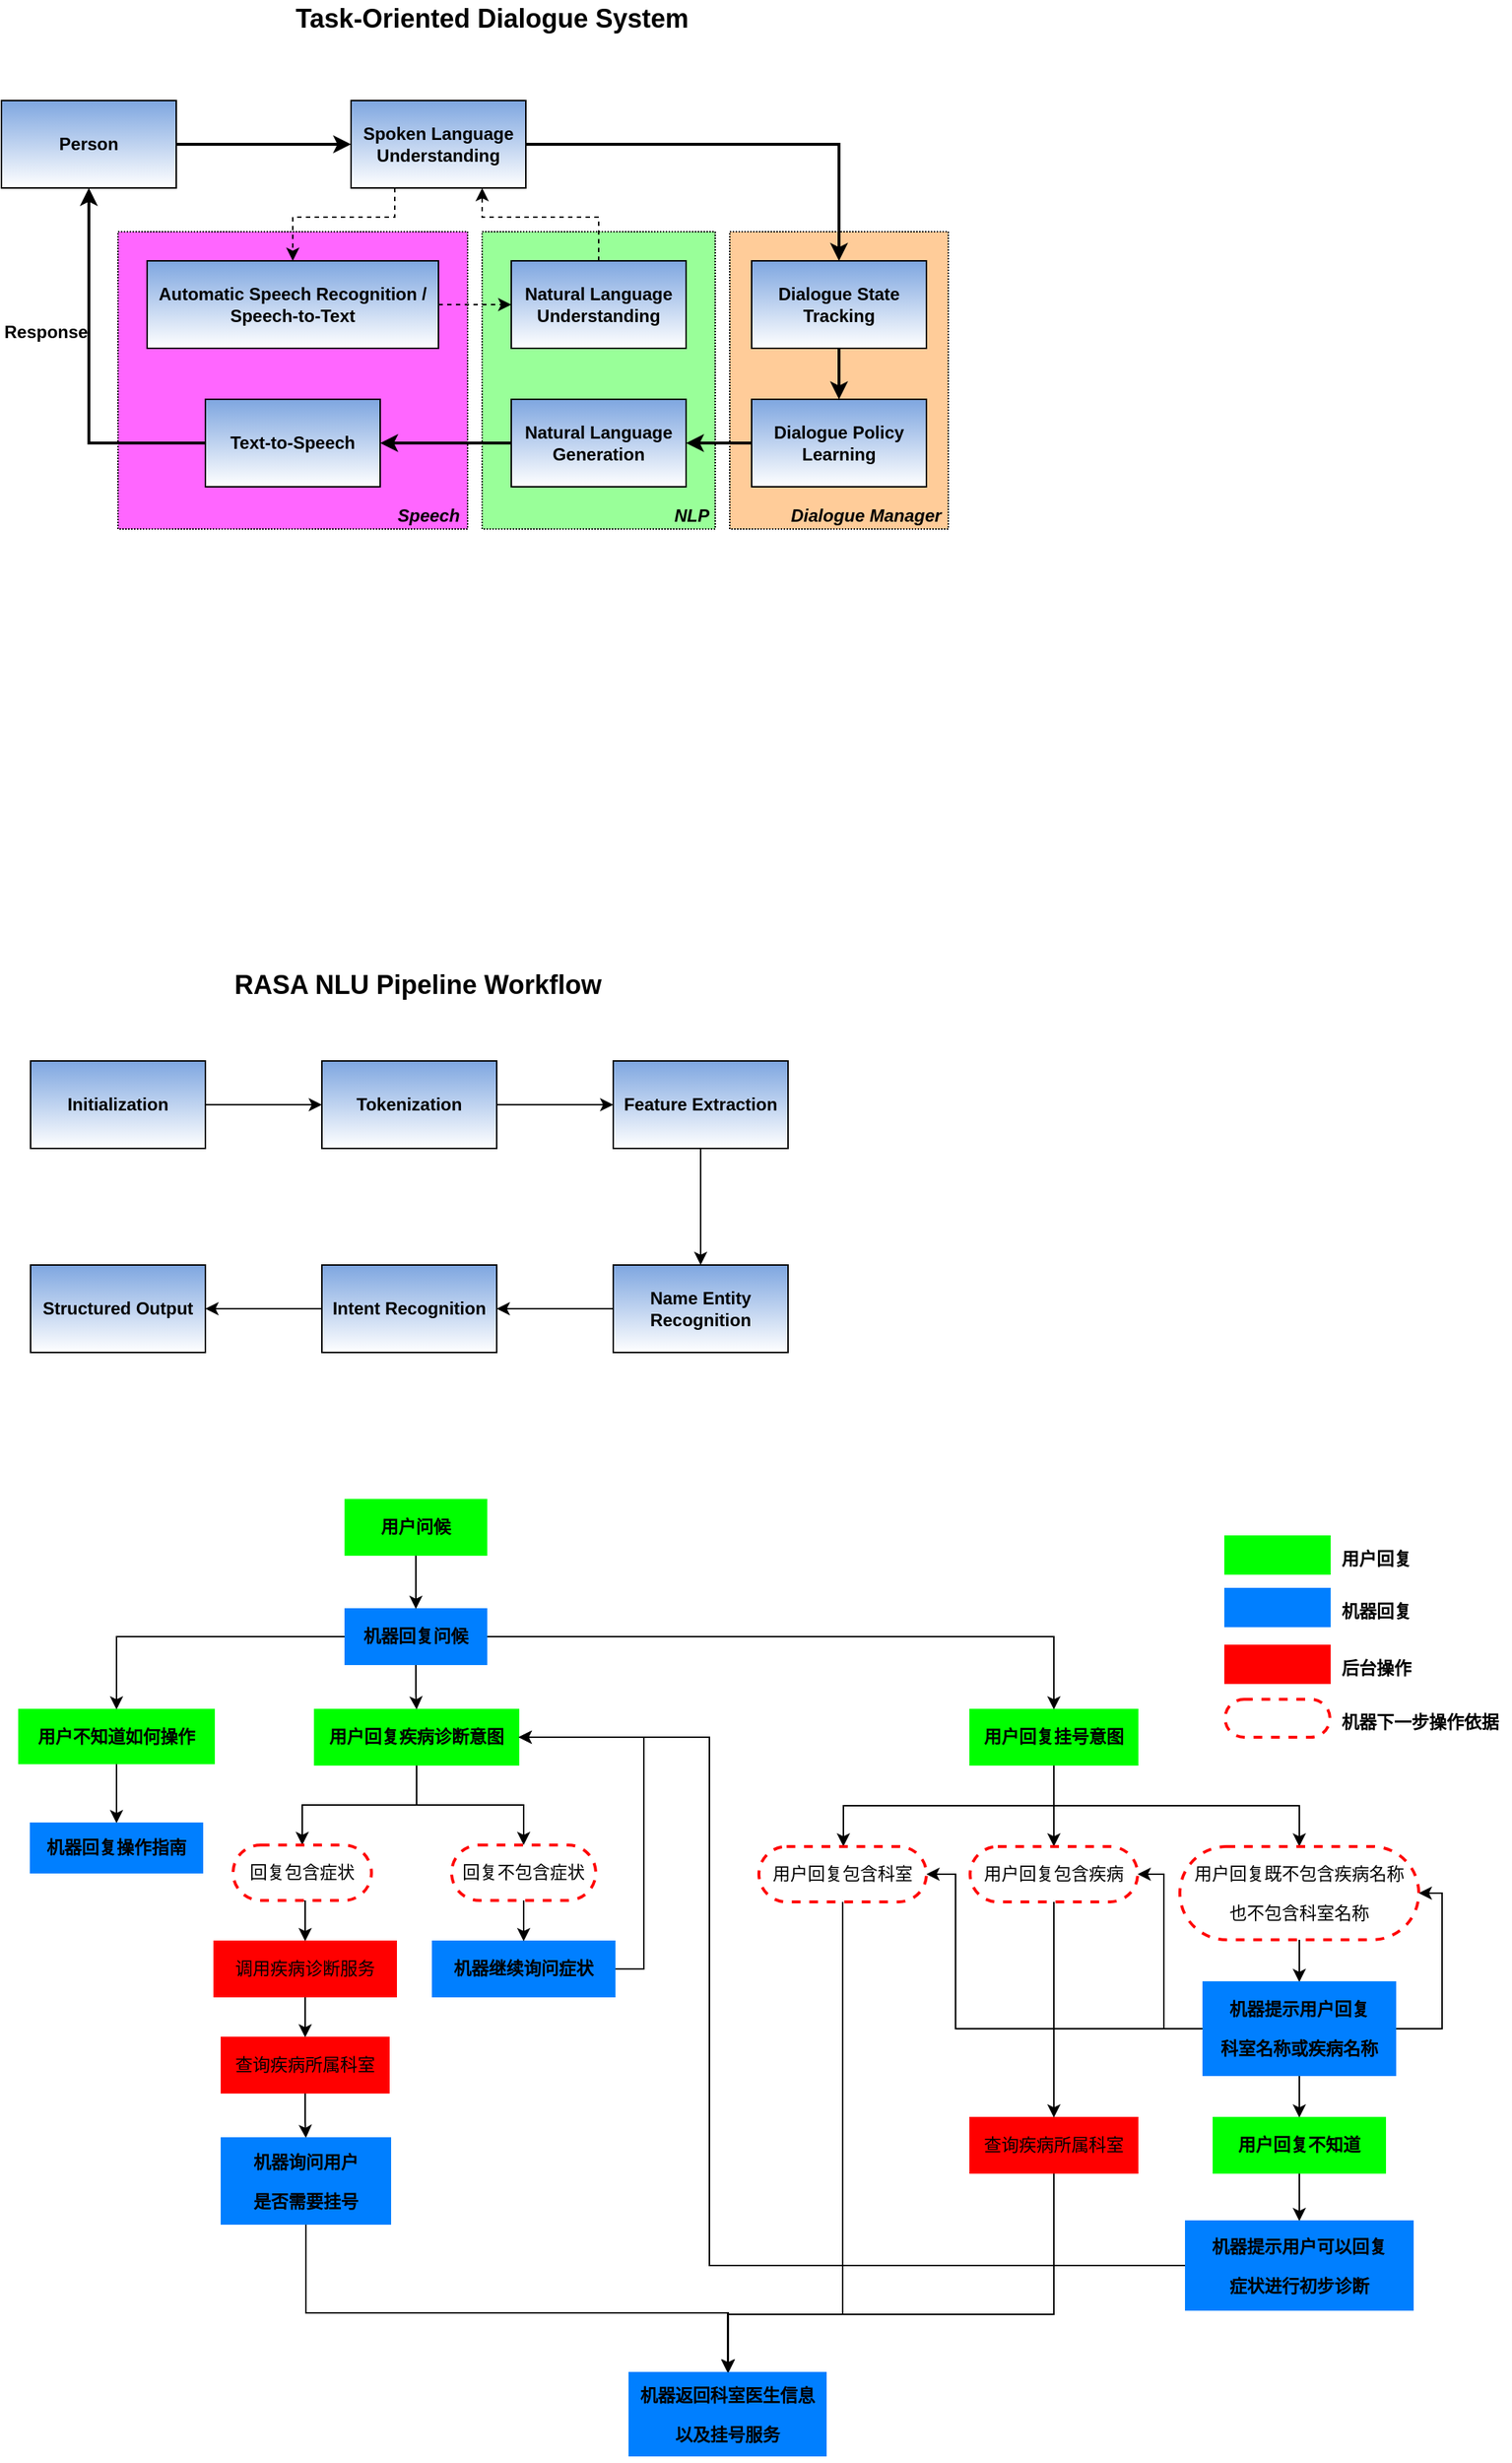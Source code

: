 <mxGraphModel dx="1215" dy="748" grid="0" gridSize="10" guides="1" tooltips="1" connect="1" arrows="1" fold="1" page="0" pageScale="1" pageWidth="1100" pageHeight="850" background="#ffffff"><root><mxCell id="0"/><mxCell id="1" parent="0"/><mxCell id="37" value="" style="rounded=0;whiteSpace=wrap;html=1;fillColor=#FFCC99;gradientColor=none;dashed=1;dashPattern=1 1;fontStyle=1" parent="1" vertex="1"><mxGeometry x="540" y="390" width="150" height="204" as="geometry"/></mxCell><mxCell id="34" value="" style="rounded=0;whiteSpace=wrap;html=1;fillColor=#99FF99;gradientColor=none;dashed=1;dashPattern=1 1;fontStyle=1" parent="1" vertex="1"><mxGeometry x="370" y="390" width="160" height="204" as="geometry"/></mxCell><mxCell id="32" value="" style="rounded=0;whiteSpace=wrap;html=1;fillColor=#FF66FF;gradientColor=none;dashed=1;dashPattern=1 1;fontStyle=1" parent="1" vertex="1"><mxGeometry x="120" y="390" width="240" height="204" as="geometry"/></mxCell><mxCell id="17" style="edgeStyle=orthogonalEdgeStyle;rounded=0;html=1;entryX=0;entryY=0.5;jettySize=auto;orthogonalLoop=1;fontStyle=1;targetPerimeterSpacing=1;strokeWidth=2;" parent="1" source="3" target="7" edge="1"><mxGeometry relative="1" as="geometry"/></mxCell><mxCell id="3" value="Person" style="rounded=0;whiteSpace=wrap;html=1;fillColor=#7EA6E0;gradientColor=#ffffff;fontStyle=1" parent="1" vertex="1"><mxGeometry x="40" y="300" width="120" height="60" as="geometry"/></mxCell><mxCell id="24" style="edgeStyle=orthogonalEdgeStyle;rounded=0;html=1;entryX=0;entryY=0.5;dashed=1;jettySize=auto;orthogonalLoop=1;fontStyle=1" parent="1" source="6" target="11" edge="1"><mxGeometry relative="1" as="geometry"/></mxCell><mxCell id="6" value="Automatic Speech Recognition / Speech-to-Text" style="rounded=0;whiteSpace=wrap;html=1;gradientColor=#ffffff;fillColor=#7EA6E0;fontStyle=1" parent="1" vertex="1"><mxGeometry x="140" y="410" width="200" height="60" as="geometry"/></mxCell><mxCell id="21" style="edgeStyle=orthogonalEdgeStyle;rounded=0;html=1;entryX=0.5;entryY=0;dashed=1;jettySize=auto;orthogonalLoop=1;fontStyle=1" parent="1" source="7" target="6" edge="1"><mxGeometry relative="1" as="geometry"><Array as="points"><mxPoint x="310" y="380"/><mxPoint x="240" y="380"/></Array></mxGeometry></mxCell><mxCell id="27" style="edgeStyle=orthogonalEdgeStyle;rounded=0;html=1;entryX=0.5;entryY=0;jettySize=auto;orthogonalLoop=1;fontStyle=1;targetPerimeterSpacing=1;strokeWidth=2;" parent="1" source="7" target="12" edge="1"><mxGeometry relative="1" as="geometry"/></mxCell><mxCell id="7" value="Spoken Language Understanding" style="rounded=0;whiteSpace=wrap;html=1;fillColor=#7EA6E0;gradientColor=#ffffff;fontStyle=1" parent="1" vertex="1"><mxGeometry x="280" y="300" width="120" height="60" as="geometry"/></mxCell><mxCell id="25" style="edgeStyle=orthogonalEdgeStyle;rounded=0;html=1;entryX=0.75;entryY=1;dashed=1;jettySize=auto;orthogonalLoop=1;fontStyle=1" parent="1" source="11" target="7" edge="1"><mxGeometry relative="1" as="geometry"><Array as="points"><mxPoint x="450" y="380"/><mxPoint x="370" y="380"/></Array></mxGeometry></mxCell><mxCell id="11" value="Natural Language Understanding" style="rounded=0;whiteSpace=wrap;html=1;gradientColor=#ffffff;fillColor=#7EA6E0;fontStyle=1" parent="1" vertex="1"><mxGeometry x="390" y="410" width="120" height="60" as="geometry"/></mxCell><mxCell id="28" style="edgeStyle=orthogonalEdgeStyle;rounded=0;html=1;entryX=0.5;entryY=0;jettySize=auto;orthogonalLoop=1;fontStyle=1;targetPerimeterSpacing=1;strokeWidth=2;" parent="1" source="12" target="13" edge="1"><mxGeometry relative="1" as="geometry"/></mxCell><mxCell id="12" value="Dialogue State Tracking" style="rounded=0;whiteSpace=wrap;html=1;gradientColor=#ffffff;fillColor=#7EA6E0;fontStyle=1" parent="1" vertex="1"><mxGeometry x="555" y="410" width="120" height="60" as="geometry"/></mxCell><mxCell id="39" style="edgeStyle=orthogonalEdgeStyle;rounded=0;html=1;entryX=1;entryY=0.5;jettySize=auto;orthogonalLoop=1;targetPerimeterSpacing=1;strokeWidth=2;" parent="1" source="13" target="14" edge="1"><mxGeometry relative="1" as="geometry"/></mxCell><mxCell id="13" value="Dialogue Policy Learning" style="rounded=0;whiteSpace=wrap;html=1;gradientColor=#ffffff;fillColor=#7EA6E0;fontStyle=1" parent="1" vertex="1"><mxGeometry x="555" y="505" width="120" height="60" as="geometry"/></mxCell><mxCell id="30" style="edgeStyle=orthogonalEdgeStyle;rounded=0;html=1;entryX=1;entryY=0.5;jettySize=auto;orthogonalLoop=1;fontStyle=1;targetPerimeterSpacing=1;strokeWidth=2;" parent="1" source="14" target="20" edge="1"><mxGeometry relative="1" as="geometry"/></mxCell><mxCell id="14" value="Natural Language Generation" style="rounded=0;whiteSpace=wrap;html=1;gradientColor=#ffffff;fillColor=#7EA6E0;fontStyle=1" parent="1" vertex="1"><mxGeometry x="390" y="505" width="120" height="60" as="geometry"/></mxCell><mxCell id="31" style="edgeStyle=orthogonalEdgeStyle;rounded=0;html=1;entryX=0.5;entryY=1;jettySize=auto;orthogonalLoop=1;fontStyle=1;targetPerimeterSpacing=1;strokeWidth=2;" parent="1" source="20" target="3" edge="1"><mxGeometry relative="1" as="geometry"/></mxCell><mxCell id="20" value="Text-to-Speech" style="rounded=0;whiteSpace=wrap;html=1;gradientColor=#ffffff;fillColor=#7EA6E0;fontStyle=1" parent="1" vertex="1"><mxGeometry x="180" y="505" width="120" height="60" as="geometry"/></mxCell><mxCell id="33" value="&lt;b&gt;&lt;i&gt;Speech&lt;/i&gt;&lt;/b&gt;" style="text;html=1;resizable=0;points=[];autosize=1;align=left;verticalAlign=top;spacingTop=-4;" parent="1" vertex="1"><mxGeometry x="310" y="575" width="60" height="20" as="geometry"/></mxCell><mxCell id="35" value="&lt;b&gt;&lt;i&gt;NLP&amp;nbsp;&lt;/i&gt;&lt;/b&gt;" style="text;html=1;resizable=0;points=[];autosize=1;align=left;verticalAlign=top;spacingTop=-4;" parent="1" vertex="1"><mxGeometry x="500" y="575" width="40" height="20" as="geometry"/></mxCell><mxCell id="38" value="&lt;span&gt;&lt;b&gt;&lt;i&gt;Dialogue Manager&lt;/i&gt;&lt;/b&gt;&lt;/span&gt;&lt;br&gt;" style="text;html=1;resizable=0;points=[];autosize=1;align=left;verticalAlign=top;spacingTop=-4;" parent="1" vertex="1"><mxGeometry x="580" y="575" width="120" height="20" as="geometry"/></mxCell><mxCell id="40" value="Response" style="text;html=1;resizable=0;points=[];autosize=1;align=left;verticalAlign=top;spacingTop=-4;fontStyle=1" parent="1" vertex="1"><mxGeometry x="40" y="449" width="64" height="14" as="geometry"/></mxCell><mxCell id="44" value="&lt;b&gt;&lt;font style=&quot;font-size: 18px&quot;&gt;Task-Oriented Dialogue System&lt;/font&gt;&lt;/b&gt;" style="text;html=1;resizable=0;points=[];autosize=1;align=left;verticalAlign=top;spacingTop=-4;fontStyle=0" parent="1" vertex="1"><mxGeometry x="240" y="231" width="280" height="16" as="geometry"/></mxCell><mxCell id="47" value="" style="edgeStyle=orthogonalEdgeStyle;rounded=0;html=1;jettySize=auto;orthogonalLoop=1;" parent="1" source="45" target="46" edge="1"><mxGeometry relative="1" as="geometry"/></mxCell><mxCell id="45" value="Initialization" style="rounded=0;whiteSpace=wrap;html=1;fillColor=#7EA6E0;gradientColor=#ffffff;fontStyle=1" parent="1" vertex="1"><mxGeometry x="60" y="959" width="120" height="60" as="geometry"/></mxCell><mxCell id="49" value="" style="edgeStyle=orthogonalEdgeStyle;rounded=0;html=1;jettySize=auto;orthogonalLoop=1;" parent="1" source="46" target="48" edge="1"><mxGeometry relative="1" as="geometry"/></mxCell><mxCell id="46" value="Tokenization" style="rounded=0;whiteSpace=wrap;html=1;fillColor=#7EA6E0;gradientColor=#ffffff;fontStyle=1" parent="1" vertex="1"><mxGeometry x="260" y="959" width="120" height="60" as="geometry"/></mxCell><mxCell id="51" value="" style="edgeStyle=orthogonalEdgeStyle;rounded=0;html=1;jettySize=auto;orthogonalLoop=1;" parent="1" source="48" target="50" edge="1"><mxGeometry relative="1" as="geometry"/></mxCell><mxCell id="48" value="Feature Extraction" style="rounded=0;whiteSpace=wrap;html=1;fillColor=#7EA6E0;gradientColor=#ffffff;fontStyle=1" parent="1" vertex="1"><mxGeometry x="460" y="959" width="120" height="60" as="geometry"/></mxCell><mxCell id="53" value="" style="edgeStyle=orthogonalEdgeStyle;rounded=0;html=1;jettySize=auto;orthogonalLoop=1;" parent="1" source="50" target="52" edge="1"><mxGeometry relative="1" as="geometry"/></mxCell><mxCell id="50" value="Name Entity Recognition" style="rounded=0;whiteSpace=wrap;html=1;fillColor=#7EA6E0;gradientColor=#ffffff;fontStyle=1" parent="1" vertex="1"><mxGeometry x="460" y="1099" width="120" height="60" as="geometry"/></mxCell><mxCell id="55" value="" style="edgeStyle=orthogonalEdgeStyle;rounded=0;html=1;jettySize=auto;orthogonalLoop=1;" parent="1" source="52" target="54" edge="1"><mxGeometry relative="1" as="geometry"/></mxCell><mxCell id="52" value="Intent Recognition" style="rounded=0;whiteSpace=wrap;html=1;fillColor=#7EA6E0;gradientColor=#ffffff;fontStyle=1" parent="1" vertex="1"><mxGeometry x="260" y="1099" width="120" height="60" as="geometry"/></mxCell><mxCell id="54" value="Structured Output" style="rounded=0;whiteSpace=wrap;html=1;fillColor=#7EA6E0;gradientColor=#ffffff;fontStyle=1" parent="1" vertex="1"><mxGeometry x="60" y="1099" width="120" height="60" as="geometry"/></mxCell><mxCell id="56" value="&lt;span style=&quot;font-size: 18px&quot;&gt;&lt;b&gt;RASA NLU Pipeline Workflow&lt;/b&gt;&lt;/span&gt;" style="text;html=1;resizable=0;points=[];autosize=1;align=left;verticalAlign=top;spacingTop=-4;fontStyle=0" parent="1" vertex="1"><mxGeometry x="198" y="894" width="262" height="16" as="geometry"/></mxCell><mxCell id="75" value="" style="edgeStyle=orthogonalEdgeStyle;rounded=0;html=1;jettySize=auto;orthogonalLoop=1;" edge="1" parent="1" source="61" target="74"><mxGeometry relative="1" as="geometry"/></mxCell><mxCell id="80" value="" style="edgeStyle=orthogonalEdgeStyle;rounded=0;html=1;jettySize=auto;orthogonalLoop=1;" edge="1" parent="1" source="61" target="79"><mxGeometry relative="1" as="geometry"/></mxCell><mxCell id="88" value="" style="edgeStyle=orthogonalEdgeStyle;rounded=0;html=1;jettySize=auto;orthogonalLoop=1;" edge="1" parent="1" source="61" target="87"><mxGeometry relative="1" as="geometry"/></mxCell><mxCell id="61" value="&lt;pre&gt;机器回复问候&lt;/pre&gt;" style="rounded=0;whiteSpace=wrap;html=1;strokeColor=#007FFF;fillColor=#007FFF;fontStyle=1;fontSize=12;" vertex="1" parent="1"><mxGeometry x="276" y="1335" width="97" height="38" as="geometry"/></mxCell><mxCell id="90" value="" style="edgeStyle=orthogonalEdgeStyle;rounded=0;html=1;jettySize=auto;orthogonalLoop=1;" edge="1" parent="1" source="87" target="89"><mxGeometry relative="1" as="geometry"/></mxCell><mxCell id="87" value="&lt;pre&gt;用户不知道如何操作&lt;/pre&gt;" style="rounded=0;whiteSpace=wrap;html=1;strokeColor=#00FF00;fontStyle=1;fillColor=#00FF00;" vertex="1" parent="1"><mxGeometry x="52" y="1404" width="134" height="37" as="geometry"/></mxCell><mxCell id="89" value="&lt;pre&gt;机器回复操作指南&lt;/pre&gt;" style="rounded=0;whiteSpace=wrap;html=1;strokeColor=#007FFF;fillColor=#007FFF;fontStyle=1;fontSize=12;" vertex="1" parent="1"><mxGeometry x="60" y="1482" width="118" height="34" as="geometry"/></mxCell><mxCell id="98" value="" style="edgeStyle=orthogonalEdgeStyle;rounded=0;html=1;jettySize=auto;orthogonalLoop=1;exitX=0.5;exitY=1;" edge="1" parent="1" source="79" target="97"><mxGeometry relative="1" as="geometry"><Array as="points"><mxPoint x="763" y="1470"/><mxPoint x="618" y="1470"/></Array></mxGeometry></mxCell><mxCell id="103" style="edgeStyle=orthogonalEdgeStyle;rounded=0;html=1;jettySize=auto;orthogonalLoop=1;" edge="1" parent="1" source="79" target="99"><mxGeometry relative="1" as="geometry"/></mxCell><mxCell id="104" style="edgeStyle=orthogonalEdgeStyle;rounded=0;html=1;jettySize=auto;orthogonalLoop=1;exitX=0.5;exitY=1;" edge="1" parent="1" source="79" target="101"><mxGeometry relative="1" as="geometry"><Array as="points"><mxPoint x="763" y="1470"/><mxPoint x="931" y="1470"/></Array></mxGeometry></mxCell><mxCell id="79" value="&lt;pre&gt;用户回复挂号意图&lt;/pre&gt;" style="rounded=0;whiteSpace=wrap;html=1;strokeColor=#00FF00;fontStyle=1;fillColor=#00FF00;" vertex="1" parent="1"><mxGeometry x="705" y="1404" width="115" height="38" as="geometry"/></mxCell><mxCell id="147" style="edgeStyle=orthogonalEdgeStyle;rounded=0;html=1;entryX=0.5;entryY=0;jettySize=auto;orthogonalLoop=1;" edge="1" parent="1" source="97" target="140"><mxGeometry relative="1" as="geometry"><Array as="points"><mxPoint x="618" y="1819"/><mxPoint x="538" y="1819"/></Array></mxGeometry></mxCell><mxCell id="97" value="&lt;pre&gt;&lt;span&gt;用户回复包含科室&lt;/span&gt;&lt;/pre&gt;" style="rounded=1;whiteSpace=wrap;html=1;comic=0;glass=0;shadow=0;arcSize=50;dashed=1;strokeColor=#FF0000;strokeWidth=2;" vertex="1" parent="1"><mxGeometry x="560" y="1498" width="115" height="38" as="geometry"/></mxCell><mxCell id="144" style="edgeStyle=orthogonalEdgeStyle;rounded=0;html=1;jettySize=auto;orthogonalLoop=1;" edge="1" parent="1" source="105" target="140"><mxGeometry relative="1" as="geometry"><Array as="points"><mxPoint x="763" y="1819"/><mxPoint x="539" y="1819"/></Array></mxGeometry></mxCell><mxCell id="105" value="&lt;pre&gt;查询疾病所属科室&lt;/pre&gt;" style="rounded=0;whiteSpace=wrap;html=1;strokeColor=#FF0000;fillColor=#FF0000;" vertex="1" parent="1"><mxGeometry x="705" y="1684" width="115" height="38" as="geometry"/></mxCell><mxCell id="134" style="edgeStyle=orthogonalEdgeStyle;rounded=0;html=1;exitX=0.5;exitY=1;entryX=0.5;entryY=0;jettySize=auto;orthogonalLoop=1;" edge="1" parent="1" source="99" target="105"><mxGeometry relative="1" as="geometry"/></mxCell><mxCell id="99" value="&lt;pre&gt;&lt;pre&gt;用户回复包含疾病&lt;/pre&gt;&lt;/pre&gt;" style="rounded=1;whiteSpace=wrap;html=1;arcSize=50;dashed=1;strokeColor=#FF0000;strokeWidth=2;" vertex="1" parent="1"><mxGeometry x="705" y="1498" width="115" height="38" as="geometry"/></mxCell><mxCell id="140" value="&lt;pre&gt;机器返回科室医生信息&lt;/pre&gt;&lt;pre&gt;以及挂号服务&lt;/pre&gt;" style="rounded=0;whiteSpace=wrap;html=1;strokeColor=#007FFF;fillColor=#007FFF;fontStyle=1;fontSize=12;" vertex="1" parent="1"><mxGeometry x="471" y="1859" width="135" height="57" as="geometry"/></mxCell><mxCell id="125" style="edgeStyle=orthogonalEdgeStyle;rounded=0;html=1;exitX=0.5;exitY=1;entryX=0.5;entryY=0;jettySize=auto;orthogonalLoop=1;" edge="1" parent="1" source="101" target="121"><mxGeometry relative="1" as="geometry"/></mxCell><mxCell id="101" value="&lt;pre&gt;用户回复既不包含疾病名称&lt;/pre&gt;&lt;pre&gt;也不包含科室名称&lt;/pre&gt;" style="rounded=1;whiteSpace=wrap;html=1;arcSize=50;dashed=1;strokeColor=#FF0000;strokeWidth=2;" vertex="1" parent="1"><mxGeometry x="849" y="1498" width="164" height="64" as="geometry"/></mxCell><mxCell id="78" style="edgeStyle=orthogonalEdgeStyle;rounded=0;html=1;exitX=0.5;exitY=1;entryX=0.5;entryY=0;jettySize=auto;orthogonalLoop=1;" edge="1" parent="1" source="76" target="61"><mxGeometry relative="1" as="geometry"/></mxCell><mxCell id="76" value="&lt;pre&gt;用户问候&lt;/pre&gt;" style="rounded=0;whiteSpace=wrap;html=1;strokeColor=#00FF00;fontStyle=1;fillColor=#00FF00;" vertex="1" parent="1"><mxGeometry x="276" y="1260" width="97" height="38" as="geometry"/></mxCell><mxCell id="92" value="" style="edgeStyle=orthogonalEdgeStyle;rounded=0;html=1;jettySize=auto;orthogonalLoop=1;" edge="1" parent="1" source="74" target="91"><mxGeometry relative="1" as="geometry"/></mxCell><mxCell id="95" style="edgeStyle=orthogonalEdgeStyle;rounded=0;html=1;entryX=0.5;entryY=0;jettySize=auto;orthogonalLoop=1;" edge="1" parent="1" source="74" target="93"><mxGeometry relative="1" as="geometry"/></mxCell><mxCell id="74" value="&lt;pre&gt;用户回复疾病诊断意图&lt;/pre&gt;" style="rounded=0;whiteSpace=wrap;html=1;strokeColor=#00FF00;fontStyle=1;fillColor=#00FF00;" vertex="1" parent="1"><mxGeometry x="255" y="1404" width="140" height="38" as="geometry"/></mxCell><mxCell id="115" style="edgeStyle=orthogonalEdgeStyle;rounded=0;html=1;exitX=0.5;exitY=1;entryX=0.5;entryY=0;jettySize=auto;orthogonalLoop=1;" edge="1" parent="1" source="91" target="109"><mxGeometry relative="1" as="geometry"/></mxCell><mxCell id="91" value="&lt;pre&gt;回复包含症状&lt;/pre&gt;" style="rounded=1;whiteSpace=wrap;html=1;arcSize=50;shadow=0;comic=0;glass=0;dashed=1;strokeColor=#FF0000;strokeWidth=2;" vertex="1" parent="1"><mxGeometry x="199" y="1497" width="95" height="38" as="geometry"/></mxCell><mxCell id="120" style="edgeStyle=orthogonalEdgeStyle;rounded=0;html=1;exitX=0.5;exitY=1;entryX=0.5;entryY=0;jettySize=auto;orthogonalLoop=1;" edge="1" parent="1" source="109" target="119"><mxGeometry relative="1" as="geometry"/></mxCell><mxCell id="109" value="&lt;pre&gt;调用疾病诊断服务&lt;/pre&gt;" style="rounded=0;whiteSpace=wrap;html=1;arcSize=50;shadow=0;comic=0;glass=0;strokeColor=#FF0000;fillColor=#FF0000;" vertex="1" parent="1"><mxGeometry x="186" y="1563" width="125" height="38" as="geometry"/></mxCell><mxCell id="116" style="edgeStyle=orthogonalEdgeStyle;rounded=0;html=1;exitX=1;exitY=0.5;entryX=1;entryY=0.5;jettySize=auto;orthogonalLoop=1;" edge="1" parent="1" source="111" target="74"><mxGeometry relative="1" as="geometry"/></mxCell><mxCell id="111" value="&lt;pre&gt;机器继续询问症状&lt;/pre&gt;" style="rounded=0;whiteSpace=wrap;html=1;arcSize=50;shadow=0;comic=0;glass=0;strokeColor=#007FFF;fillColor=#007FFF;fontStyle=1;fontSize=12;" vertex="1" parent="1"><mxGeometry x="336" y="1563" width="125" height="38" as="geometry"/></mxCell><mxCell id="114" style="edgeStyle=orthogonalEdgeStyle;rounded=0;html=1;exitX=0.5;exitY=1;entryX=0.5;entryY=0;jettySize=auto;orthogonalLoop=1;" edge="1" parent="1" source="93" target="111"><mxGeometry relative="1" as="geometry"/></mxCell><mxCell id="93" value="&lt;pre&gt;回复不包含症状&lt;/pre&gt;" style="rounded=1;whiteSpace=wrap;html=1;arcSize=50;dashed=1;strokeColor=#FF0000;strokeWidth=2;" vertex="1" parent="1"><mxGeometry x="349" y="1497" width="99" height="38" as="geometry"/></mxCell><mxCell id="143" value="" style="edgeStyle=orthogonalEdgeStyle;rounded=0;html=1;jettySize=auto;orthogonalLoop=1;" edge="1" parent="1" source="119"><mxGeometry relative="1" as="geometry"><mxPoint x="249" y="1698" as="targetPoint"/><Array as="points"><mxPoint x="248" y="1687"/><mxPoint x="249" y="1687"/></Array></mxGeometry></mxCell><mxCell id="119" value="&lt;pre&gt;查询疾病所属科室&lt;/pre&gt;" style="rounded=0;whiteSpace=wrap;html=1;strokeColor=#FF0000;fillColor=#FF0000;" vertex="1" parent="1"><mxGeometry x="191" y="1629" width="115" height="38" as="geometry"/></mxCell><mxCell id="145" style="edgeStyle=orthogonalEdgeStyle;rounded=0;html=1;jettySize=auto;orthogonalLoop=1;" edge="1" parent="1" source="142" target="140"><mxGeometry relative="1" as="geometry"><mxPoint x="422" y="1884" as="targetPoint"/><Array as="points"><mxPoint x="249" y="1818"/><mxPoint x="539" y="1818"/></Array></mxGeometry></mxCell><mxCell id="142" value="&lt;pre&gt;机器询问用户&lt;/pre&gt;&lt;pre&gt;是否需要挂号&lt;/pre&gt;" style="rounded=0;whiteSpace=wrap;html=1;strokeColor=#007FFF;fillColor=#007FFF;fontStyle=1;fontSize=12;" vertex="1" parent="1"><mxGeometry x="191" y="1698" width="116" height="59" as="geometry"/></mxCell><mxCell id="127" value="" style="edgeStyle=orthogonalEdgeStyle;rounded=0;html=1;jettySize=auto;orthogonalLoop=1;" edge="1" parent="1" source="121" target="126"><mxGeometry relative="1" as="geometry"/></mxCell><mxCell id="130" style="edgeStyle=orthogonalEdgeStyle;rounded=0;html=1;entryX=1;entryY=0.5;jettySize=auto;orthogonalLoop=1;" edge="1" parent="1" source="121" target="99"><mxGeometry relative="1" as="geometry"><Array as="points"><mxPoint x="838" y="1623"/><mxPoint x="838" y="1517"/></Array></mxGeometry></mxCell><mxCell id="131" style="edgeStyle=orthogonalEdgeStyle;rounded=0;html=1;entryX=1;entryY=0.5;jettySize=auto;orthogonalLoop=1;" edge="1" parent="1" source="121" target="97"><mxGeometry relative="1" as="geometry"><Array as="points"><mxPoint x="695" y="1623"/><mxPoint x="695" y="1517"/></Array></mxGeometry></mxCell><mxCell id="133" style="edgeStyle=orthogonalEdgeStyle;rounded=0;html=1;entryX=1;entryY=0.5;jettySize=auto;orthogonalLoop=1;exitX=1;exitY=0.5;" edge="1" parent="1" source="121" target="101"><mxGeometry relative="1" as="geometry"><Array as="points"><mxPoint x="1029" y="1623"/><mxPoint x="1029" y="1530"/></Array></mxGeometry></mxCell><mxCell id="121" value="&lt;pre&gt;机器提示用户回复&lt;/pre&gt;&lt;pre&gt;科室名称或疾病名称&lt;/pre&gt;" style="rounded=0;whiteSpace=wrap;html=1;strokeColor=#007FFF;fillColor=#007FFF;fontStyle=1;fontSize=12;" vertex="1" parent="1"><mxGeometry x="865" y="1591" width="132" height="64" as="geometry"/></mxCell><mxCell id="136" value="" style="edgeStyle=orthogonalEdgeStyle;rounded=0;html=1;jettySize=auto;orthogonalLoop=1;" edge="1" parent="1" source="126" target="135"><mxGeometry relative="1" as="geometry"/></mxCell><mxCell id="126" value="&lt;pre&gt;用户回复不知道&lt;/pre&gt;" style="rounded=0;whiteSpace=wrap;html=1;strokeColor=#00FF00;fontStyle=1;fillColor=#00FF00;" vertex="1" parent="1"><mxGeometry x="872" y="1684" width="118" height="38" as="geometry"/></mxCell><mxCell id="137" style="edgeStyle=orthogonalEdgeStyle;rounded=0;html=1;entryX=1;entryY=0.5;jettySize=auto;orthogonalLoop=1;" edge="1" parent="1" source="135" target="74"><mxGeometry relative="1" as="geometry"><Array as="points"><mxPoint x="526" y="1786"/><mxPoint x="526" y="1423"/></Array></mxGeometry></mxCell><mxCell id="135" value="&lt;pre&gt;机器提示用户可以回复&lt;/pre&gt;&lt;pre&gt;症状进行初步诊断&lt;/pre&gt;" style="rounded=0;whiteSpace=wrap;html=1;strokeColor=#007FFF;fillColor=#007FFF;fontStyle=1;fontSize=12;" vertex="1" parent="1"><mxGeometry x="853" y="1755" width="156" height="61" as="geometry"/></mxCell><mxCell id="148" value="&lt;pre&gt;&lt;br&gt;&lt;/pre&gt;" style="rounded=0;whiteSpace=wrap;html=1;strokeColor=#00FF00;fontStyle=1;fillColor=#00FF00;" vertex="1" parent="1"><mxGeometry x="880" y="1285" width="72" height="26" as="geometry"/></mxCell><mxCell id="149" value="&lt;b&gt;用户回复&lt;/b&gt;" style="text;html=1;resizable=0;points=[];autosize=1;align=left;verticalAlign=top;spacingTop=-4;fontSize=12;" vertex="1" parent="1"><mxGeometry x="958" y="1291" width="58" height="14" as="geometry"/></mxCell><mxCell id="150" value="&lt;pre&gt;&lt;br&gt;&lt;/pre&gt;" style="rounded=0;whiteSpace=wrap;html=1;strokeColor=#007FFF;fontStyle=1;fillColor=#007FFF;" vertex="1" parent="1"><mxGeometry x="880" y="1321" width="72" height="26" as="geometry"/></mxCell><mxCell id="151" value="&lt;b&gt;机器回复&lt;/b&gt;" style="text;html=1;resizable=0;points=[];autosize=1;align=left;verticalAlign=top;spacingTop=-4;fontSize=12;" vertex="1" parent="1"><mxGeometry x="958" y="1327" width="58" height="14" as="geometry"/></mxCell><mxCell id="152" value="&lt;pre&gt;&lt;br&gt;&lt;/pre&gt;" style="rounded=0;whiteSpace=wrap;html=1;strokeColor=#FF0000;fontStyle=1;fillColor=#FF0000;" vertex="1" parent="1"><mxGeometry x="880" y="1360" width="72" height="26" as="geometry"/></mxCell><mxCell id="153" value="&lt;b&gt;后台操作&lt;/b&gt;" style="text;html=1;resizable=0;points=[];autosize=1;align=left;verticalAlign=top;spacingTop=-4;fontSize=12;" vertex="1" parent="1"><mxGeometry x="958" y="1366" width="58" height="14" as="geometry"/></mxCell><mxCell id="157" value="&lt;pre&gt;&lt;br&gt;&lt;/pre&gt;" style="rounded=1;whiteSpace=wrap;html=1;strokeColor=#FF0000;fontStyle=1;fillColor=#FFFFFF;arcSize=50;dashed=1;strokeWidth=2;" vertex="1" parent="1"><mxGeometry x="880" y="1397" width="72" height="26" as="geometry"/></mxCell><mxCell id="158" value="&lt;b&gt;机器下一步操作依据&lt;/b&gt;" style="text;html=1;resizable=0;points=[];autosize=1;align=left;verticalAlign=top;spacingTop=-4;fontSize=12;" vertex="1" parent="1"><mxGeometry x="958" y="1403" width="118" height="14" as="geometry"/></mxCell></root></mxGraphModel>